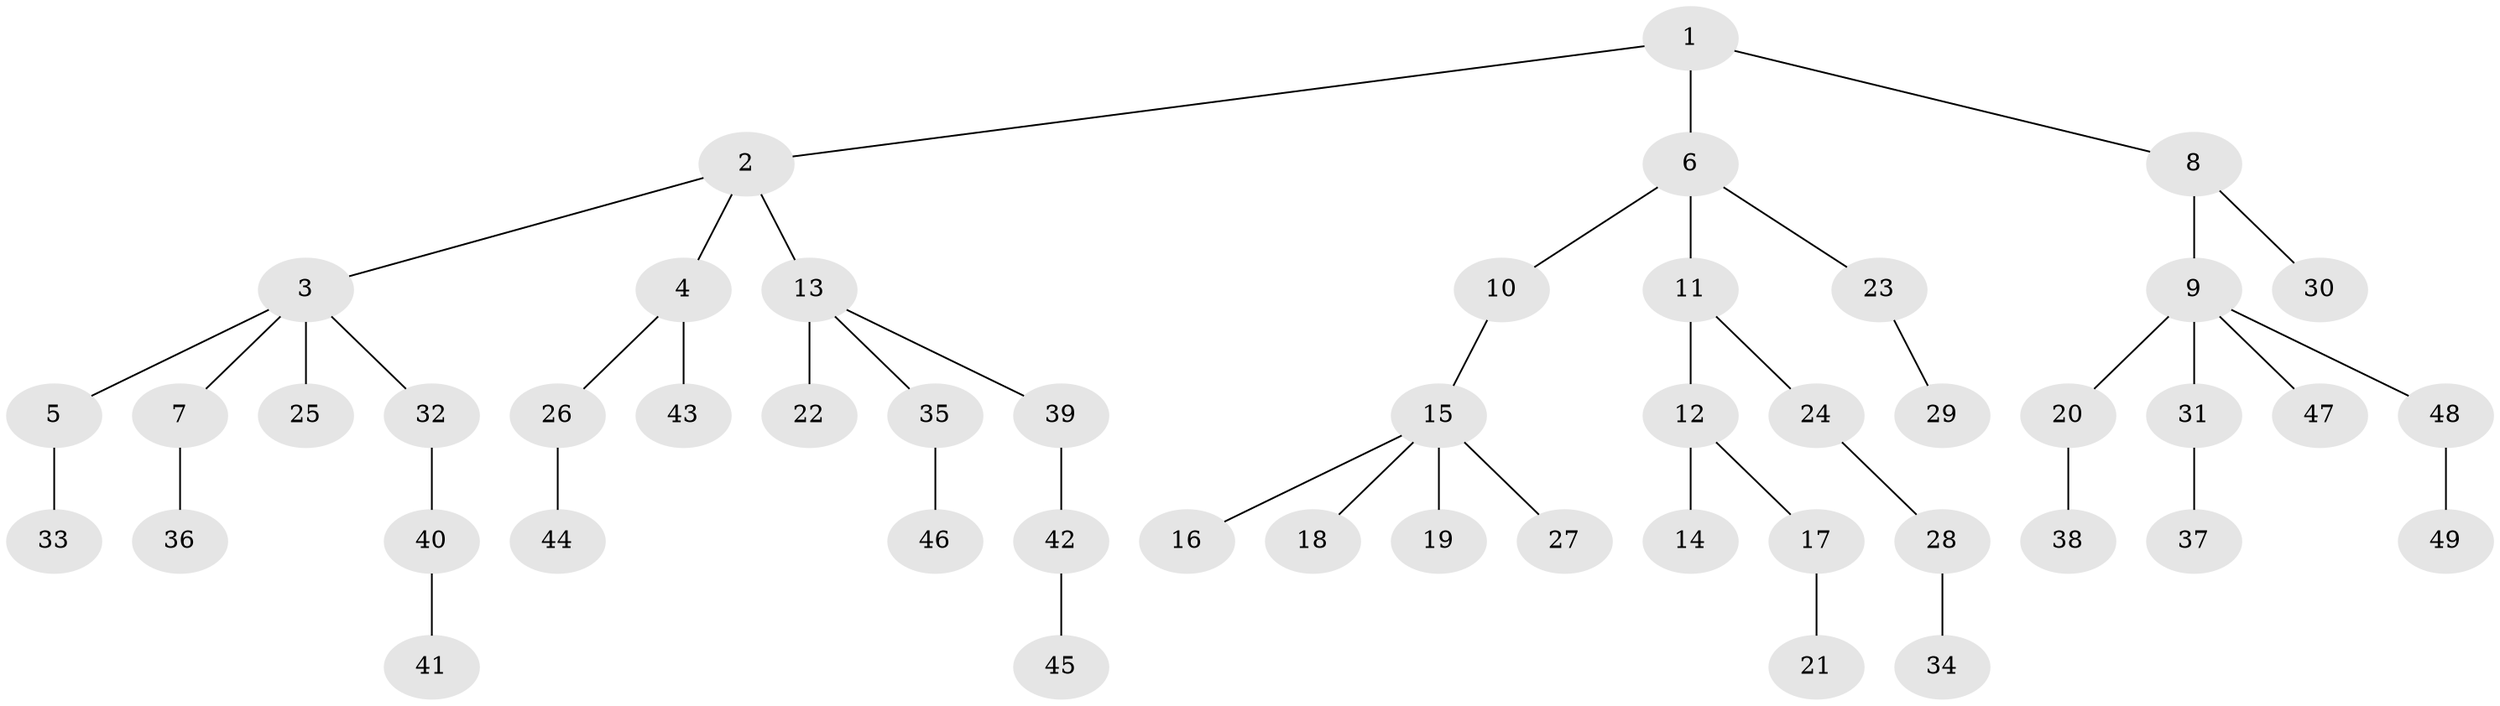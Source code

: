 // original degree distribution, {4: 0.042105263157894736, 5: 0.031578947368421054, 7: 0.010526315789473684, 3: 0.15789473684210525, 2: 0.22105263157894736, 8: 0.010526315789473684, 6: 0.010526315789473684, 1: 0.5157894736842106}
// Generated by graph-tools (version 1.1) at 2025/36/03/09/25 02:36:50]
// undirected, 49 vertices, 48 edges
graph export_dot {
graph [start="1"]
  node [color=gray90,style=filled];
  1;
  2;
  3;
  4;
  5;
  6;
  7;
  8;
  9;
  10;
  11;
  12;
  13;
  14;
  15;
  16;
  17;
  18;
  19;
  20;
  21;
  22;
  23;
  24;
  25;
  26;
  27;
  28;
  29;
  30;
  31;
  32;
  33;
  34;
  35;
  36;
  37;
  38;
  39;
  40;
  41;
  42;
  43;
  44;
  45;
  46;
  47;
  48;
  49;
  1 -- 2 [weight=1.0];
  1 -- 6 [weight=1.0];
  1 -- 8 [weight=1.0];
  2 -- 3 [weight=1.0];
  2 -- 4 [weight=1.0];
  2 -- 13 [weight=1.0];
  3 -- 5 [weight=1.0];
  3 -- 7 [weight=1.0];
  3 -- 25 [weight=1.0];
  3 -- 32 [weight=1.0];
  4 -- 26 [weight=1.0];
  4 -- 43 [weight=1.0];
  5 -- 33 [weight=1.0];
  6 -- 10 [weight=1.0];
  6 -- 11 [weight=1.0];
  6 -- 23 [weight=1.0];
  7 -- 36 [weight=1.0];
  8 -- 9 [weight=1.0];
  8 -- 30 [weight=1.0];
  9 -- 20 [weight=1.0];
  9 -- 31 [weight=1.0];
  9 -- 47 [weight=1.0];
  9 -- 48 [weight=1.0];
  10 -- 15 [weight=1.0];
  11 -- 12 [weight=4.0];
  11 -- 24 [weight=1.0];
  12 -- 14 [weight=1.0];
  12 -- 17 [weight=1.0];
  13 -- 22 [weight=2.0];
  13 -- 35 [weight=1.0];
  13 -- 39 [weight=1.0];
  15 -- 16 [weight=1.0];
  15 -- 18 [weight=1.0];
  15 -- 19 [weight=1.0];
  15 -- 27 [weight=1.0];
  17 -- 21 [weight=1.0];
  20 -- 38 [weight=1.0];
  23 -- 29 [weight=1.0];
  24 -- 28 [weight=1.0];
  26 -- 44 [weight=1.0];
  28 -- 34 [weight=1.0];
  31 -- 37 [weight=1.0];
  32 -- 40 [weight=1.0];
  35 -- 46 [weight=1.0];
  39 -- 42 [weight=1.0];
  40 -- 41 [weight=1.0];
  42 -- 45 [weight=1.0];
  48 -- 49 [weight=1.0];
}
